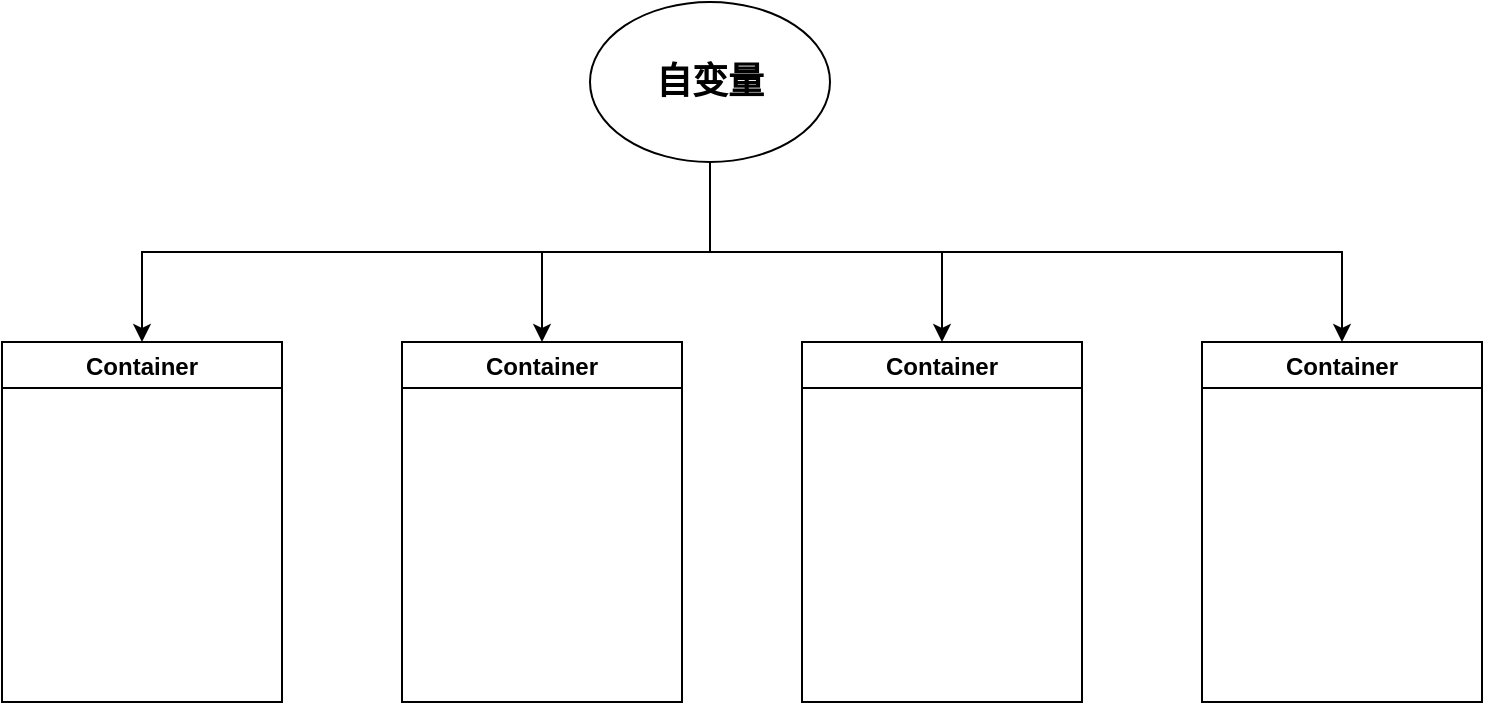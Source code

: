 <mxfile version="24.1.0" type="github">
  <diagram name="第 1 页" id="cVhQx0nqhfKWyaJ2dOzK">
    <mxGraphModel dx="996" dy="573" grid="1" gridSize="10" guides="1" tooltips="1" connect="1" arrows="1" fold="1" page="1" pageScale="1" pageWidth="827" pageHeight="1169" math="0" shadow="0">
      <root>
        <mxCell id="0" />
        <mxCell id="1" parent="0" />
        <mxCell id="WXbZkBbTVPY26Qr_AY9B-8" style="edgeStyle=orthogonalEdgeStyle;rounded=0;orthogonalLoop=1;jettySize=auto;html=1;exitX=0.5;exitY=1;exitDx=0;exitDy=0;entryX=0.5;entryY=0;entryDx=0;entryDy=0;" edge="1" parent="1" source="WXbZkBbTVPY26Qr_AY9B-2" target="WXbZkBbTVPY26Qr_AY9B-5">
          <mxGeometry relative="1" as="geometry" />
        </mxCell>
        <mxCell id="WXbZkBbTVPY26Qr_AY9B-12" style="edgeStyle=orthogonalEdgeStyle;rounded=0;orthogonalLoop=1;jettySize=auto;html=1;exitX=0.5;exitY=1;exitDx=0;exitDy=0;entryX=0.5;entryY=0;entryDx=0;entryDy=0;" edge="1" parent="1" source="WXbZkBbTVPY26Qr_AY9B-2" target="WXbZkBbTVPY26Qr_AY9B-9">
          <mxGeometry relative="1" as="geometry" />
        </mxCell>
        <mxCell id="WXbZkBbTVPY26Qr_AY9B-13" style="edgeStyle=orthogonalEdgeStyle;rounded=0;orthogonalLoop=1;jettySize=auto;html=1;exitX=0.5;exitY=1;exitDx=0;exitDy=0;" edge="1" parent="1" source="WXbZkBbTVPY26Qr_AY9B-2" target="WXbZkBbTVPY26Qr_AY9B-10">
          <mxGeometry relative="1" as="geometry" />
        </mxCell>
        <mxCell id="WXbZkBbTVPY26Qr_AY9B-14" style="edgeStyle=orthogonalEdgeStyle;rounded=0;orthogonalLoop=1;jettySize=auto;html=1;exitX=0.5;exitY=1;exitDx=0;exitDy=0;entryX=0.5;entryY=0;entryDx=0;entryDy=0;" edge="1" parent="1" source="WXbZkBbTVPY26Qr_AY9B-2" target="WXbZkBbTVPY26Qr_AY9B-11">
          <mxGeometry relative="1" as="geometry" />
        </mxCell>
        <mxCell id="WXbZkBbTVPY26Qr_AY9B-2" value="&lt;h2&gt;自变量&lt;/h2&gt;" style="ellipse;whiteSpace=wrap;html=1;" vertex="1" parent="1">
          <mxGeometry x="354" y="70" width="120" height="80" as="geometry" />
        </mxCell>
        <mxCell id="WXbZkBbTVPY26Qr_AY9B-5" value="Container" style="swimlane;" vertex="1" parent="1">
          <mxGeometry x="60" y="240" width="140" height="180" as="geometry" />
        </mxCell>
        <mxCell id="WXbZkBbTVPY26Qr_AY9B-9" value="Container" style="swimlane;" vertex="1" parent="1">
          <mxGeometry x="260" y="240" width="140" height="180" as="geometry" />
        </mxCell>
        <mxCell id="WXbZkBbTVPY26Qr_AY9B-10" value="Container" style="swimlane;" vertex="1" parent="1">
          <mxGeometry x="460" y="240" width="140" height="180" as="geometry" />
        </mxCell>
        <mxCell id="WXbZkBbTVPY26Qr_AY9B-11" value="Container" style="swimlane;" vertex="1" parent="1">
          <mxGeometry x="660" y="240" width="140" height="180" as="geometry" />
        </mxCell>
      </root>
    </mxGraphModel>
  </diagram>
</mxfile>
